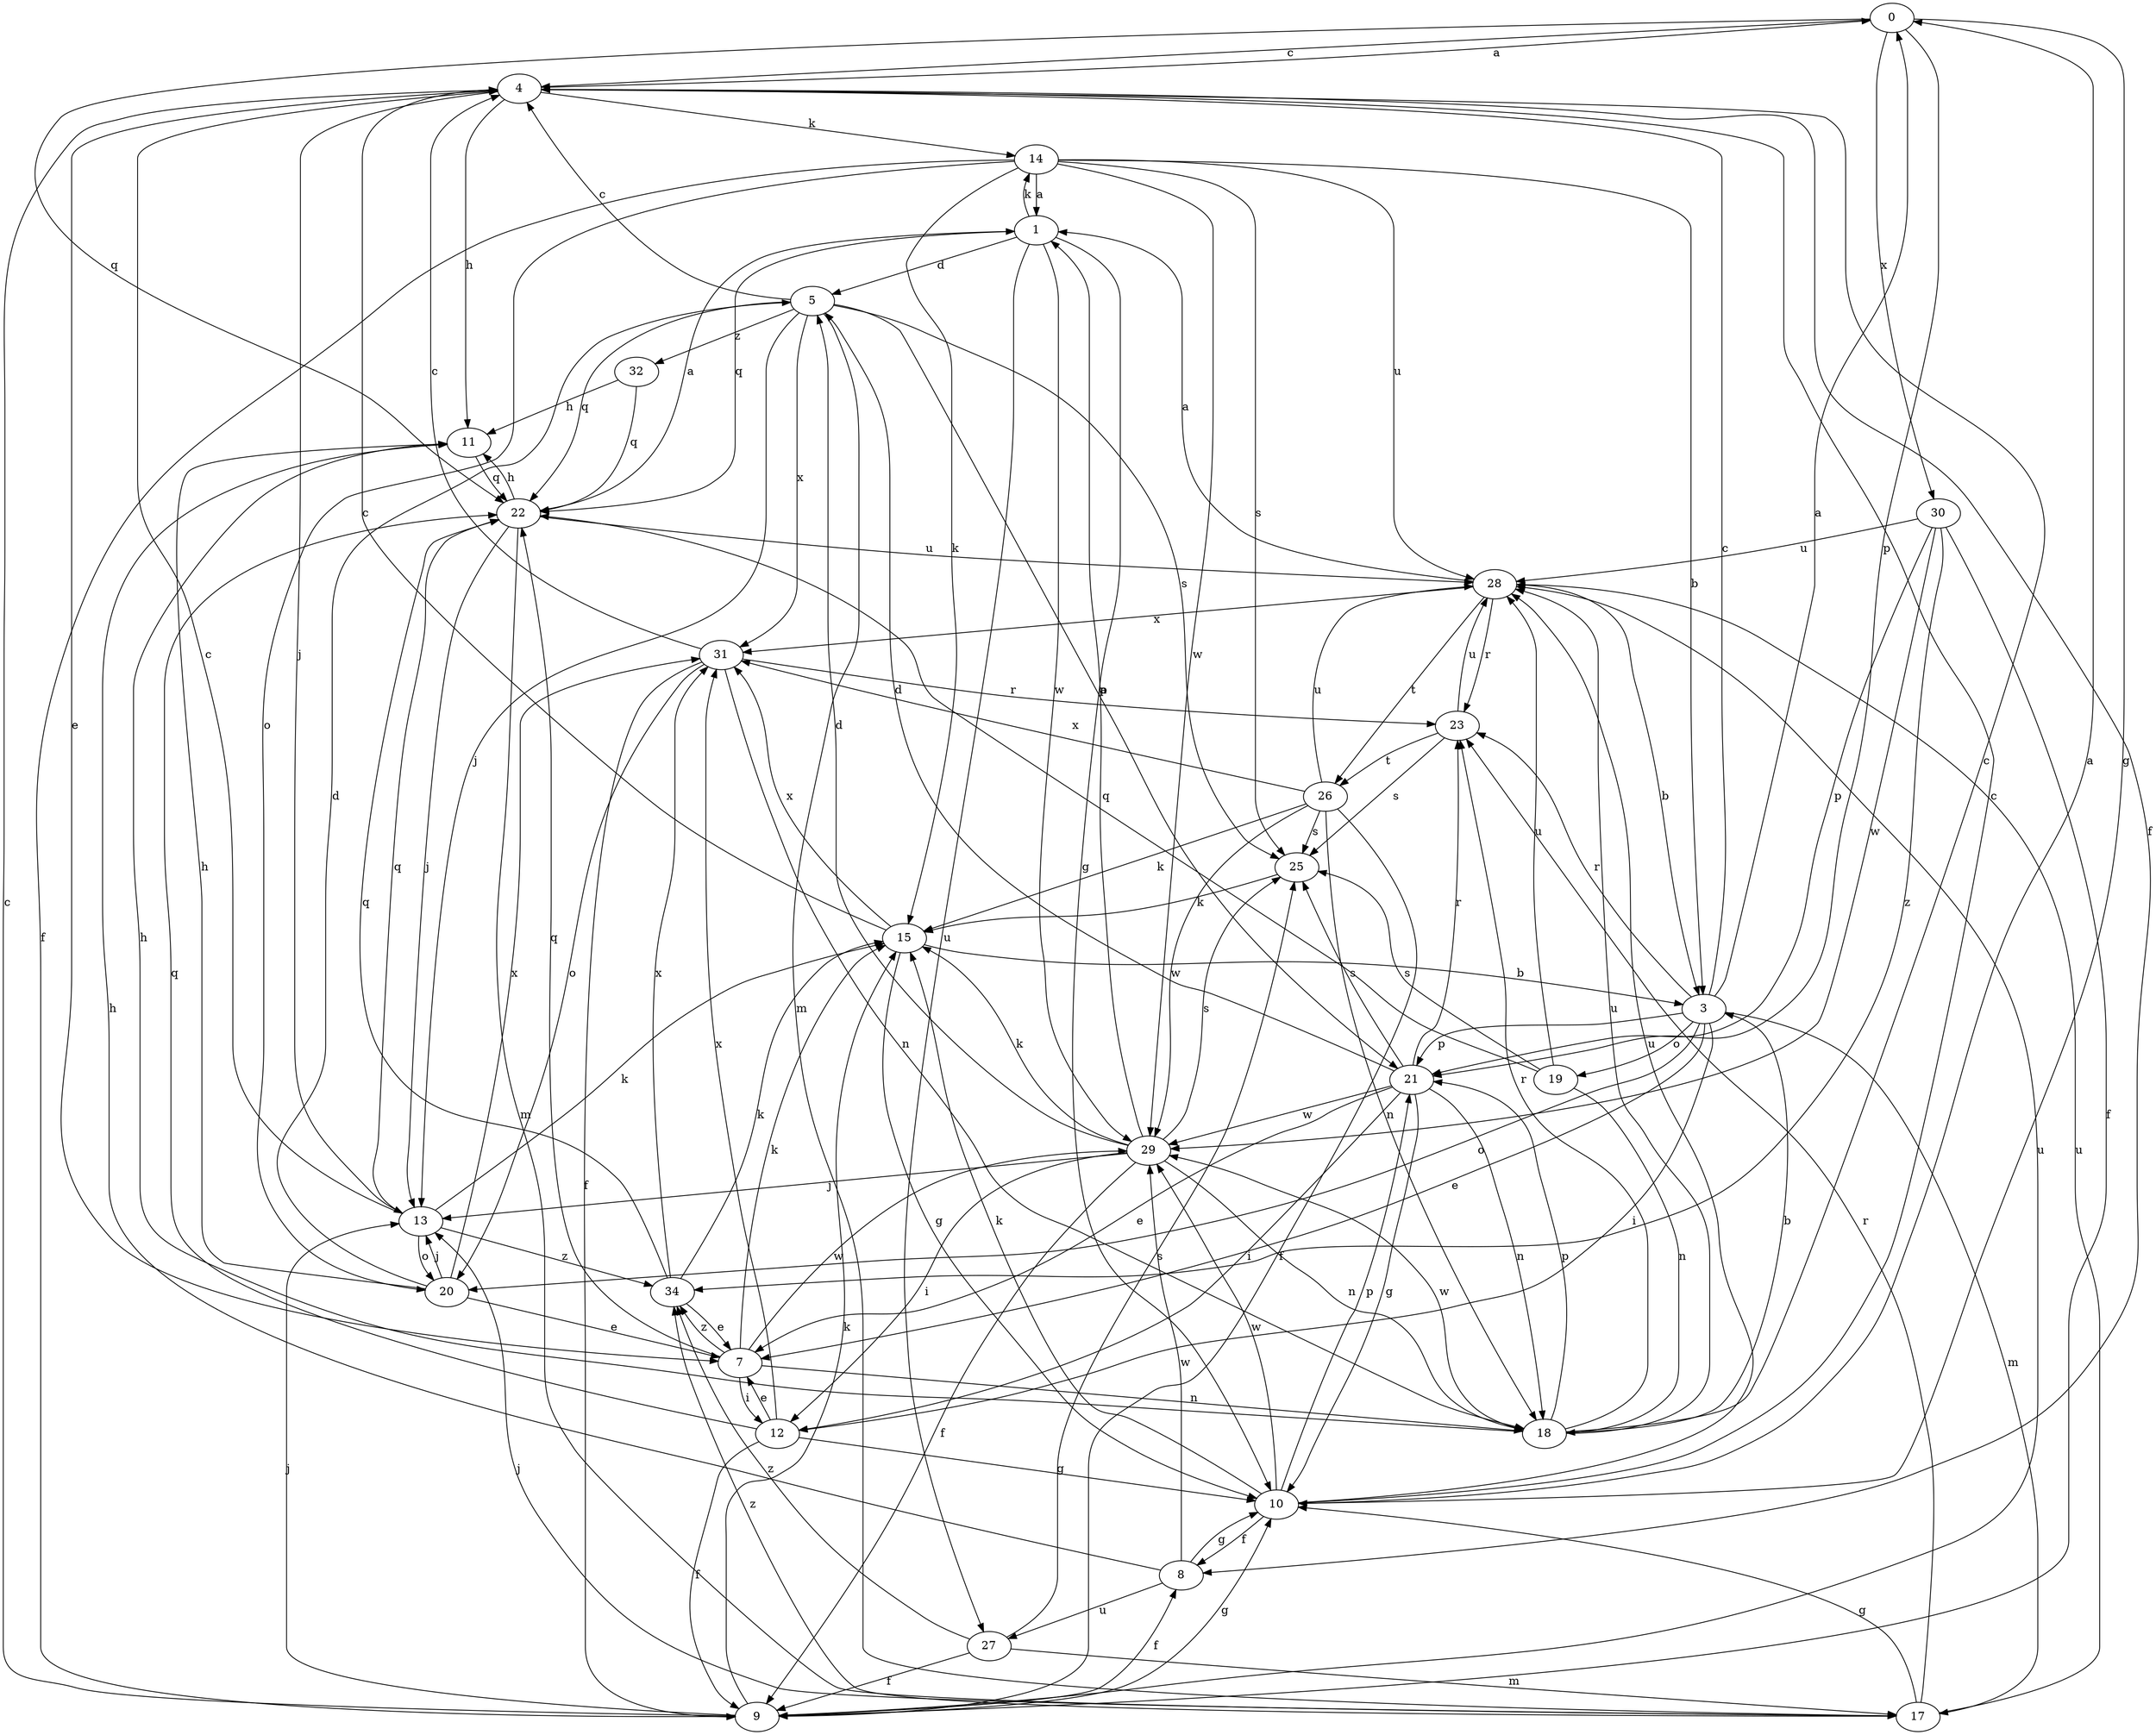 strict digraph  {
0;
1;
3;
4;
5;
7;
8;
9;
10;
11;
12;
13;
14;
15;
17;
18;
19;
20;
21;
22;
23;
25;
26;
27;
28;
29;
30;
31;
32;
34;
0 -> 4  [label=c];
0 -> 10  [label=g];
0 -> 21  [label=p];
0 -> 22  [label=q];
0 -> 30  [label=x];
1 -> 5  [label=d];
1 -> 10  [label=g];
1 -> 14  [label=k];
1 -> 22  [label=q];
1 -> 27  [label=u];
1 -> 29  [label=w];
3 -> 0  [label=a];
3 -> 4  [label=c];
3 -> 7  [label=e];
3 -> 12  [label=i];
3 -> 17  [label=m];
3 -> 19  [label=o];
3 -> 20  [label=o];
3 -> 21  [label=p];
3 -> 23  [label=r];
4 -> 0  [label=a];
4 -> 7  [label=e];
4 -> 8  [label=f];
4 -> 11  [label=h];
4 -> 13  [label=j];
4 -> 14  [label=k];
5 -> 4  [label=c];
5 -> 13  [label=j];
5 -> 17  [label=m];
5 -> 21  [label=p];
5 -> 22  [label=q];
5 -> 25  [label=s];
5 -> 31  [label=x];
5 -> 32  [label=z];
7 -> 12  [label=i];
7 -> 15  [label=k];
7 -> 18  [label=n];
7 -> 22  [label=q];
7 -> 29  [label=w];
7 -> 34  [label=z];
8 -> 10  [label=g];
8 -> 11  [label=h];
8 -> 27  [label=u];
8 -> 29  [label=w];
9 -> 4  [label=c];
9 -> 8  [label=f];
9 -> 10  [label=g];
9 -> 13  [label=j];
9 -> 15  [label=k];
9 -> 28  [label=u];
10 -> 0  [label=a];
10 -> 4  [label=c];
10 -> 8  [label=f];
10 -> 15  [label=k];
10 -> 21  [label=p];
10 -> 28  [label=u];
10 -> 29  [label=w];
11 -> 22  [label=q];
12 -> 7  [label=e];
12 -> 9  [label=f];
12 -> 10  [label=g];
12 -> 22  [label=q];
12 -> 31  [label=x];
13 -> 4  [label=c];
13 -> 15  [label=k];
13 -> 20  [label=o];
13 -> 22  [label=q];
13 -> 34  [label=z];
14 -> 1  [label=a];
14 -> 3  [label=b];
14 -> 9  [label=f];
14 -> 15  [label=k];
14 -> 20  [label=o];
14 -> 25  [label=s];
14 -> 28  [label=u];
14 -> 29  [label=w];
15 -> 3  [label=b];
15 -> 4  [label=c];
15 -> 10  [label=g];
15 -> 31  [label=x];
17 -> 10  [label=g];
17 -> 13  [label=j];
17 -> 23  [label=r];
17 -> 28  [label=u];
17 -> 34  [label=z];
18 -> 3  [label=b];
18 -> 4  [label=c];
18 -> 11  [label=h];
18 -> 21  [label=p];
18 -> 23  [label=r];
18 -> 28  [label=u];
18 -> 29  [label=w];
19 -> 18  [label=n];
19 -> 22  [label=q];
19 -> 25  [label=s];
19 -> 28  [label=u];
20 -> 5  [label=d];
20 -> 7  [label=e];
20 -> 11  [label=h];
20 -> 13  [label=j];
20 -> 31  [label=x];
21 -> 5  [label=d];
21 -> 7  [label=e];
21 -> 10  [label=g];
21 -> 12  [label=i];
21 -> 18  [label=n];
21 -> 23  [label=r];
21 -> 25  [label=s];
21 -> 29  [label=w];
22 -> 1  [label=a];
22 -> 11  [label=h];
22 -> 13  [label=j];
22 -> 17  [label=m];
22 -> 28  [label=u];
23 -> 25  [label=s];
23 -> 26  [label=t];
23 -> 28  [label=u];
25 -> 15  [label=k];
26 -> 9  [label=f];
26 -> 15  [label=k];
26 -> 18  [label=n];
26 -> 25  [label=s];
26 -> 28  [label=u];
26 -> 29  [label=w];
26 -> 31  [label=x];
27 -> 9  [label=f];
27 -> 17  [label=m];
27 -> 25  [label=s];
27 -> 34  [label=z];
28 -> 1  [label=a];
28 -> 3  [label=b];
28 -> 23  [label=r];
28 -> 26  [label=t];
28 -> 31  [label=x];
29 -> 1  [label=a];
29 -> 5  [label=d];
29 -> 9  [label=f];
29 -> 12  [label=i];
29 -> 13  [label=j];
29 -> 15  [label=k];
29 -> 18  [label=n];
29 -> 25  [label=s];
30 -> 9  [label=f];
30 -> 21  [label=p];
30 -> 28  [label=u];
30 -> 29  [label=w];
30 -> 34  [label=z];
31 -> 4  [label=c];
31 -> 9  [label=f];
31 -> 18  [label=n];
31 -> 20  [label=o];
31 -> 23  [label=r];
32 -> 11  [label=h];
32 -> 22  [label=q];
34 -> 7  [label=e];
34 -> 15  [label=k];
34 -> 22  [label=q];
34 -> 31  [label=x];
}
